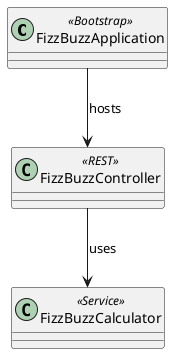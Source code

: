 @startuml

class FizzBuzzApplication <<Bootstrap>>
class FizzBuzzController <<REST>>
class FizzBuzzCalculator <<Service>>

FizzBuzzApplication --> FizzBuzzController : hosts
FizzBuzzController --> FizzBuzzCalculator : uses

@enduml
